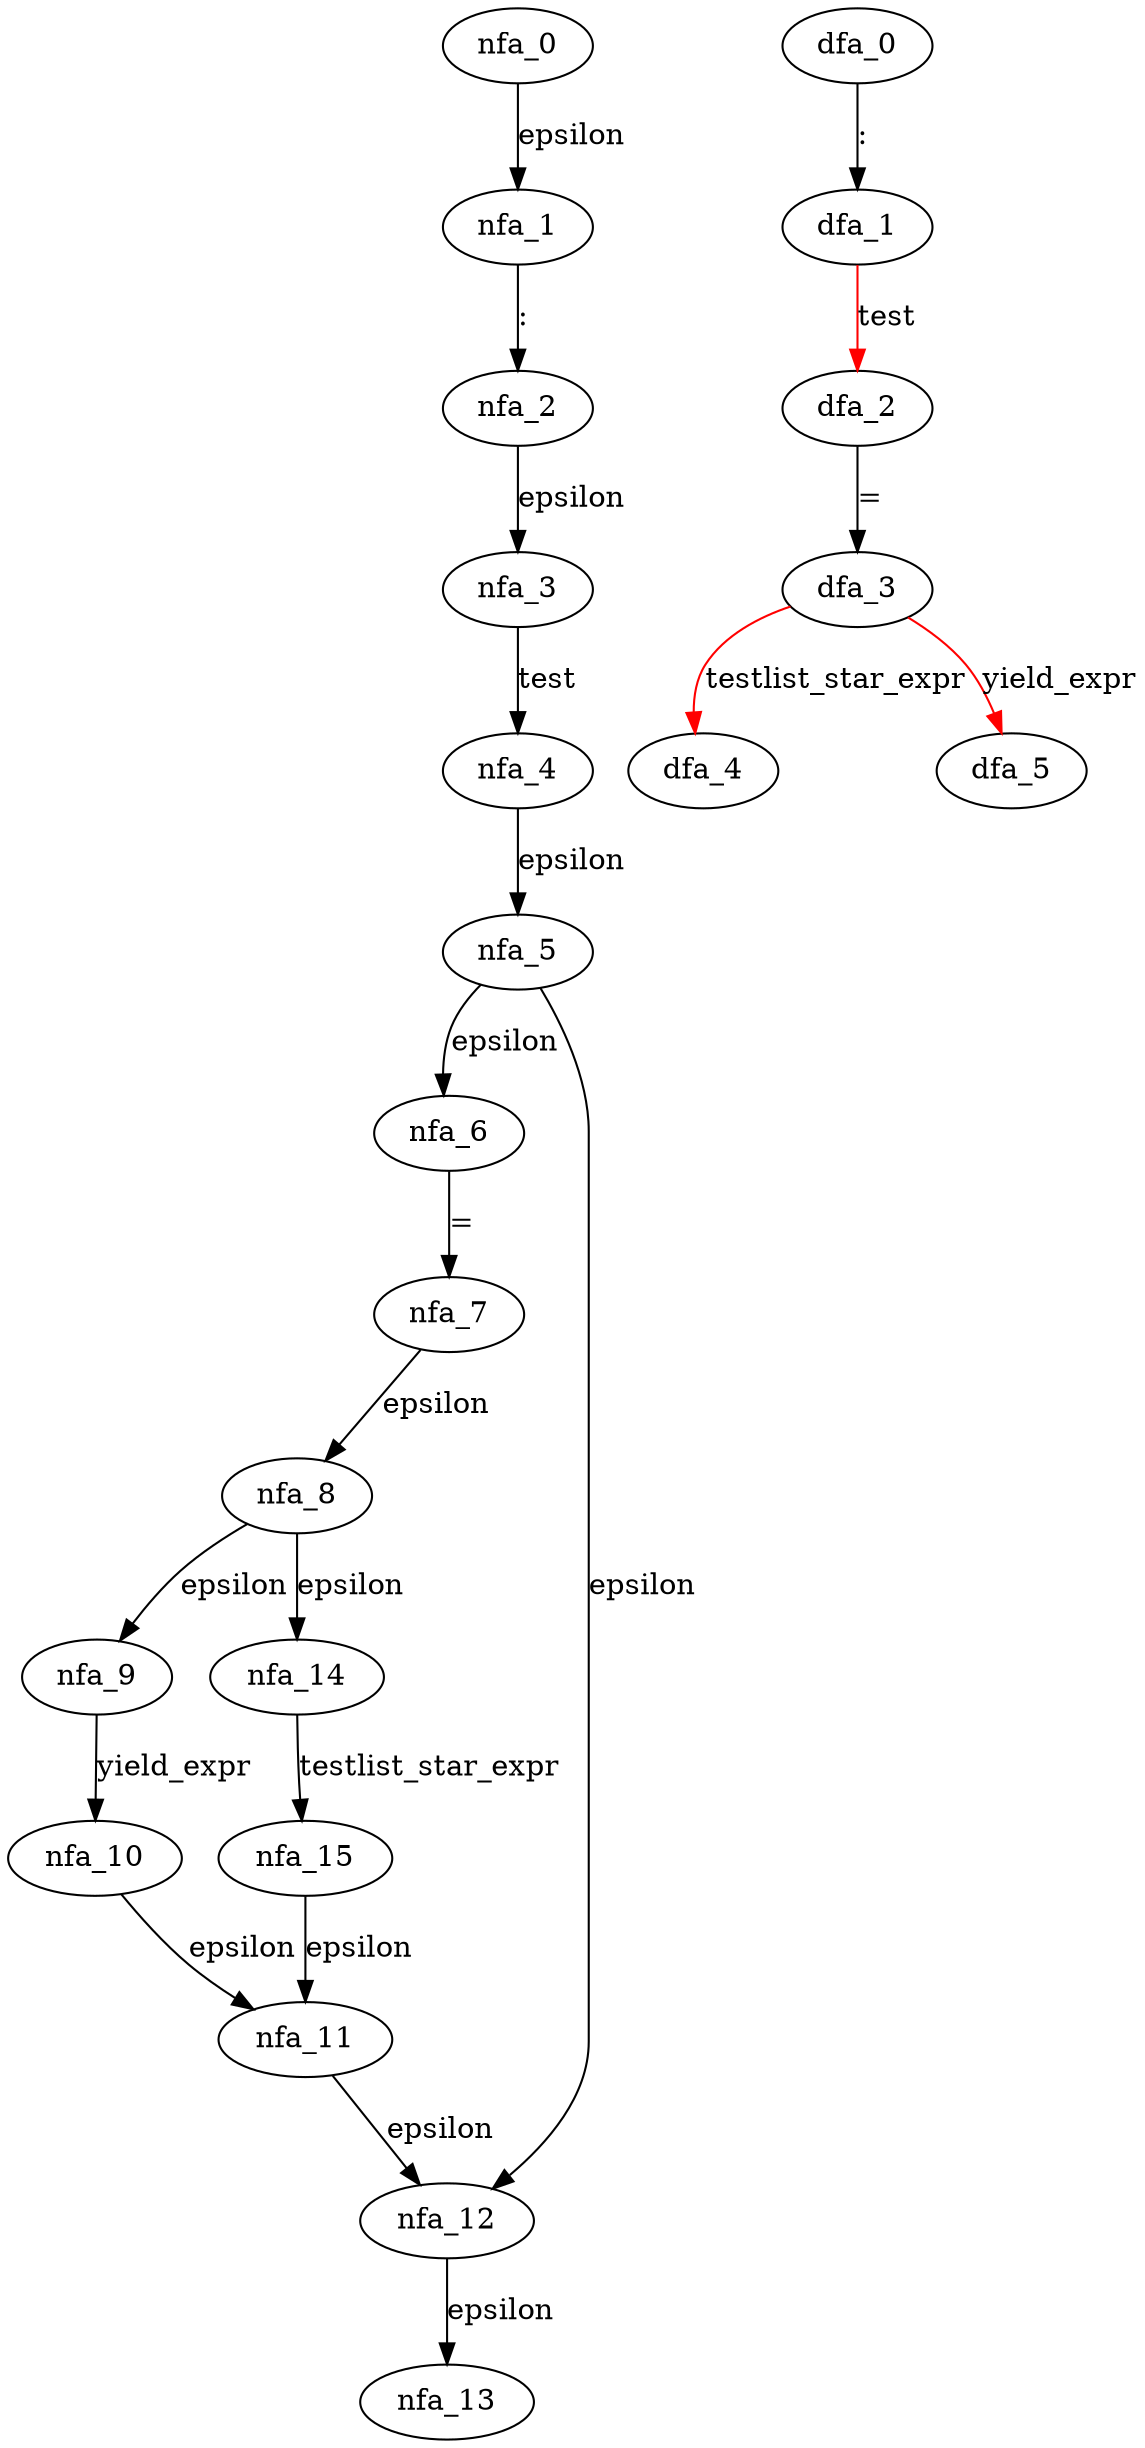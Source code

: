 digraph annassign {
 subgraph annassign_nfa {
  nfa_0->nfa_1[label=epsilon]
  nfa_1->nfa_2[label=":"]
  nfa_2->nfa_3[label=epsilon]
  nfa_3->nfa_4[label=test]
  nfa_4->nfa_5[label=epsilon]
  nfa_5->nfa_6[label=epsilon]
  nfa_6->nfa_7[label="="]
  nfa_7->nfa_8[label=epsilon]
  nfa_8->nfa_9[label=epsilon]
  nfa_9->nfa_10[label=yield_expr]
  nfa_10->nfa_11[label=epsilon]
  nfa_11->nfa_12[label=epsilon]
  nfa_12->nfa_13[label=epsilon]
  nfa_8->nfa_14[label=epsilon]
  nfa_14->nfa_15[label=testlist_star_expr]
  nfa_15->nfa_11[label=epsilon]
  nfa_5->nfa_12[label=epsilon]
  }
 subgraph annassign_dfa {
  dfa_0->dfa_1[label=":"]
  dfa_1->dfa_2[label=test,color=red]
  dfa_2->dfa_3[label="="]
  dfa_3->dfa_4[label=testlist_star_expr,color=red]
  dfa_3->dfa_5[label=yield_expr,color=red]
  }
}
